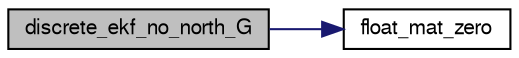 digraph "discrete_ekf_no_north_G"
{
  edge [fontname="FreeSans",fontsize="10",labelfontname="FreeSans",labelfontsize="10"];
  node [fontname="FreeSans",fontsize="10",shape=record];
  rankdir="LR";
  Node1 [label="discrete_ekf_no_north_G",height=0.2,width=0.4,color="black", fillcolor="grey75", style="filled", fontcolor="black"];
  Node1 -> Node2 [color="midnightblue",fontsize="10",style="solid",fontname="FreeSans"];
  Node2 [label="float_mat_zero",height=0.2,width=0.4,color="black", fillcolor="white", style="filled",URL="$group__math__algebra__float.html#ga9a4f92b5522ef528fb5a9d97e5081deb",tooltip="a = 0 "];
}
